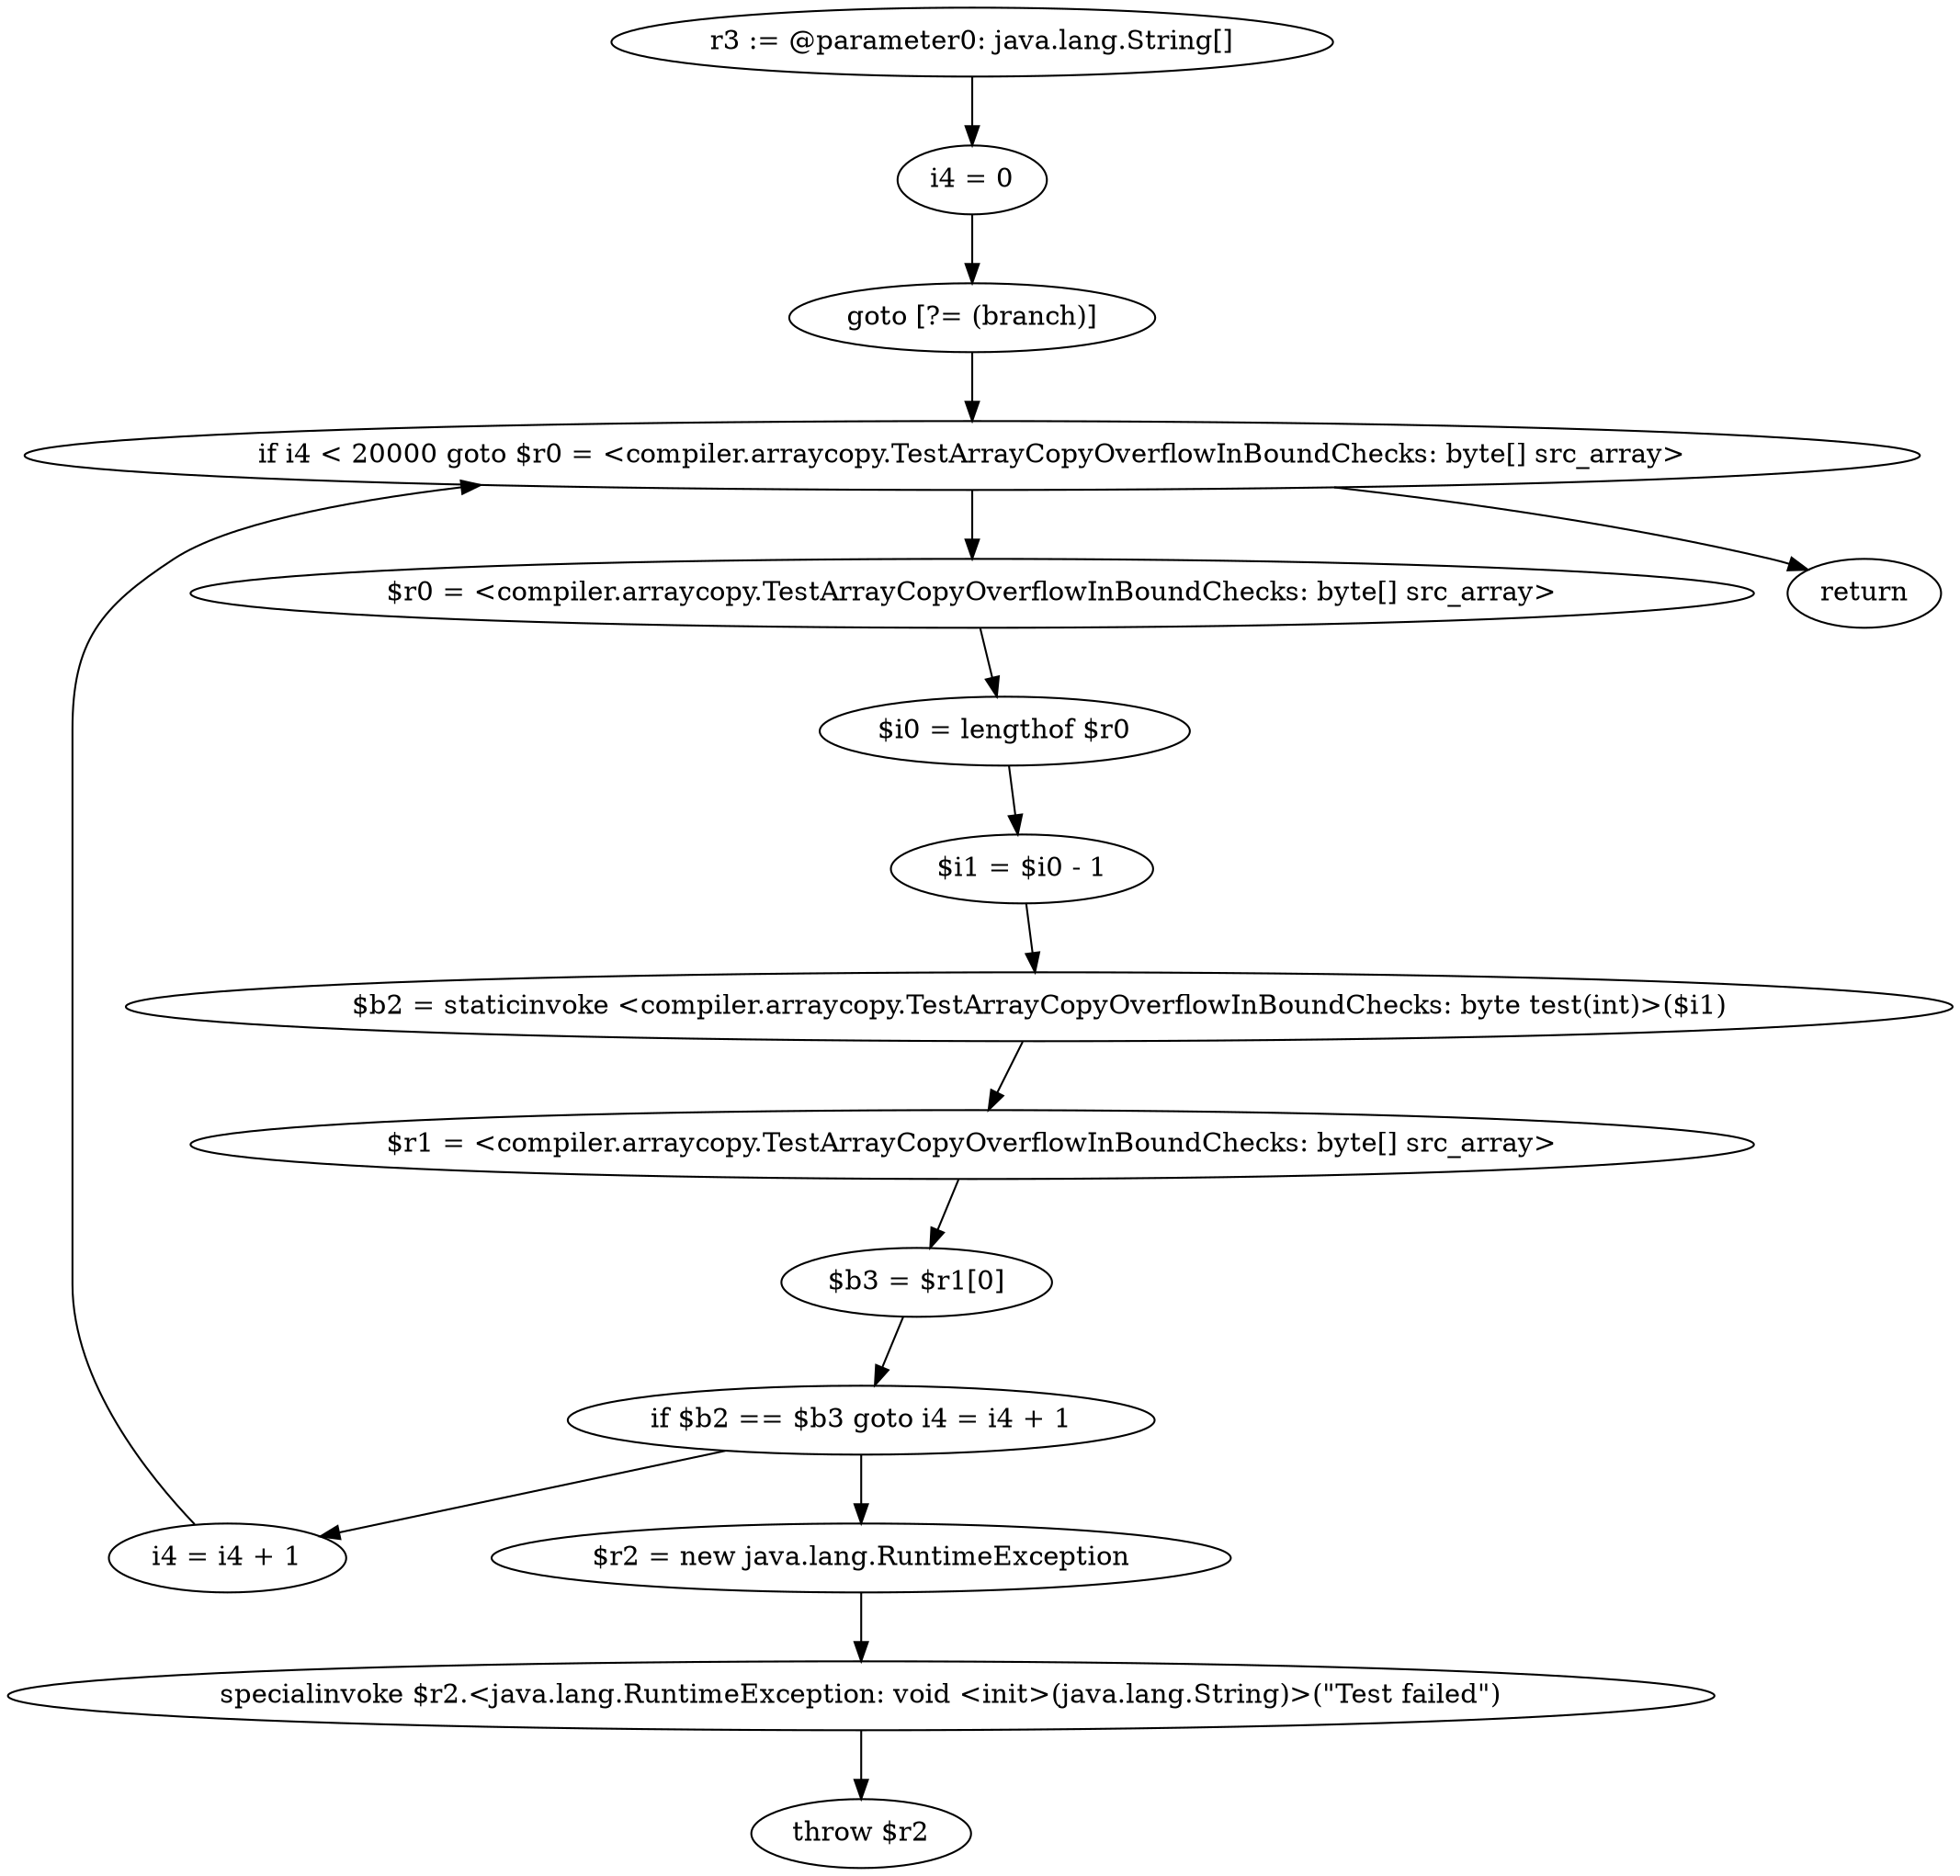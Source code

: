 digraph "unitGraph" {
    "r3 := @parameter0: java.lang.String[]"
    "i4 = 0"
    "goto [?= (branch)]"
    "$r0 = <compiler.arraycopy.TestArrayCopyOverflowInBoundChecks: byte[] src_array>"
    "$i0 = lengthof $r0"
    "$i1 = $i0 - 1"
    "$b2 = staticinvoke <compiler.arraycopy.TestArrayCopyOverflowInBoundChecks: byte test(int)>($i1)"
    "$r1 = <compiler.arraycopy.TestArrayCopyOverflowInBoundChecks: byte[] src_array>"
    "$b3 = $r1[0]"
    "if $b2 == $b3 goto i4 = i4 + 1"
    "$r2 = new java.lang.RuntimeException"
    "specialinvoke $r2.<java.lang.RuntimeException: void <init>(java.lang.String)>(\"Test failed\")"
    "throw $r2"
    "i4 = i4 + 1"
    "if i4 < 20000 goto $r0 = <compiler.arraycopy.TestArrayCopyOverflowInBoundChecks: byte[] src_array>"
    "return"
    "r3 := @parameter0: java.lang.String[]"->"i4 = 0";
    "i4 = 0"->"goto [?= (branch)]";
    "goto [?= (branch)]"->"if i4 < 20000 goto $r0 = <compiler.arraycopy.TestArrayCopyOverflowInBoundChecks: byte[] src_array>";
    "$r0 = <compiler.arraycopy.TestArrayCopyOverflowInBoundChecks: byte[] src_array>"->"$i0 = lengthof $r0";
    "$i0 = lengthof $r0"->"$i1 = $i0 - 1";
    "$i1 = $i0 - 1"->"$b2 = staticinvoke <compiler.arraycopy.TestArrayCopyOverflowInBoundChecks: byte test(int)>($i1)";
    "$b2 = staticinvoke <compiler.arraycopy.TestArrayCopyOverflowInBoundChecks: byte test(int)>($i1)"->"$r1 = <compiler.arraycopy.TestArrayCopyOverflowInBoundChecks: byte[] src_array>";
    "$r1 = <compiler.arraycopy.TestArrayCopyOverflowInBoundChecks: byte[] src_array>"->"$b3 = $r1[0]";
    "$b3 = $r1[0]"->"if $b2 == $b3 goto i4 = i4 + 1";
    "if $b2 == $b3 goto i4 = i4 + 1"->"$r2 = new java.lang.RuntimeException";
    "if $b2 == $b3 goto i4 = i4 + 1"->"i4 = i4 + 1";
    "$r2 = new java.lang.RuntimeException"->"specialinvoke $r2.<java.lang.RuntimeException: void <init>(java.lang.String)>(\"Test failed\")";
    "specialinvoke $r2.<java.lang.RuntimeException: void <init>(java.lang.String)>(\"Test failed\")"->"throw $r2";
    "i4 = i4 + 1"->"if i4 < 20000 goto $r0 = <compiler.arraycopy.TestArrayCopyOverflowInBoundChecks: byte[] src_array>";
    "if i4 < 20000 goto $r0 = <compiler.arraycopy.TestArrayCopyOverflowInBoundChecks: byte[] src_array>"->"return";
    "if i4 < 20000 goto $r0 = <compiler.arraycopy.TestArrayCopyOverflowInBoundChecks: byte[] src_array>"->"$r0 = <compiler.arraycopy.TestArrayCopyOverflowInBoundChecks: byte[] src_array>";
}
